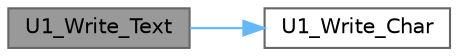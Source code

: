 digraph "U1_Write_Text"
{
 // LATEX_PDF_SIZE
  bgcolor="transparent";
  edge [fontname=Helvetica,fontsize=10,labelfontname=Helvetica,labelfontsize=10];
  node [fontname=Helvetica,fontsize=10,shape=box,height=0.2,width=0.4];
  rankdir="LR";
  Node1 [id="Node000001",label="U1_Write_Text",height=0.2,width=0.4,color="gray40", fillcolor="grey60", style="filled", fontcolor="black",tooltip="Writes a text string to UART1."];
  Node1 -> Node2 [id="edge1_Node000001_Node000002",color="steelblue1",style="solid",tooltip=" "];
  Node2 [id="Node000002",label="U1_Write_Char",height=0.2,width=0.4,color="grey40", fillcolor="white", style="filled",URL="$_w_i_f_i_8c.html#a0028d36aa22d224dde92cb26e9e35d97",tooltip="Writes a single character to UART1."];
}
